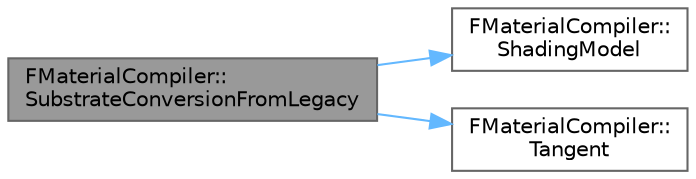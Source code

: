 digraph "FMaterialCompiler::SubstrateConversionFromLegacy"
{
 // INTERACTIVE_SVG=YES
 // LATEX_PDF_SIZE
  bgcolor="transparent";
  edge [fontname=Helvetica,fontsize=10,labelfontname=Helvetica,labelfontsize=10];
  node [fontname=Helvetica,fontsize=10,shape=box,height=0.2,width=0.4];
  rankdir="LR";
  Node1 [id="Node000001",label="FMaterialCompiler::\lSubstrateConversionFromLegacy",height=0.2,width=0.4,color="gray40", fillcolor="grey60", style="filled", fontcolor="black",tooltip=" "];
  Node1 -> Node2 [id="edge1_Node000001_Node000002",color="steelblue1",style="solid",tooltip=" "];
  Node2 [id="Node000002",label="FMaterialCompiler::\lShadingModel",height=0.2,width=0.4,color="grey40", fillcolor="white", style="filled",URL="$d6/dca/classFMaterialCompiler.html#a6a0116e592b2e2db53567b3768308ba5",tooltip=" "];
  Node1 -> Node3 [id="edge2_Node000001_Node000003",color="steelblue1",style="solid",tooltip=" "];
  Node3 [id="Node000003",label="FMaterialCompiler::\lTangent",height=0.2,width=0.4,color="grey40", fillcolor="white", style="filled",URL="$d6/dca/classFMaterialCompiler.html#ad800683b29dd71049f9c07c16abe5879",tooltip=" "];
}
